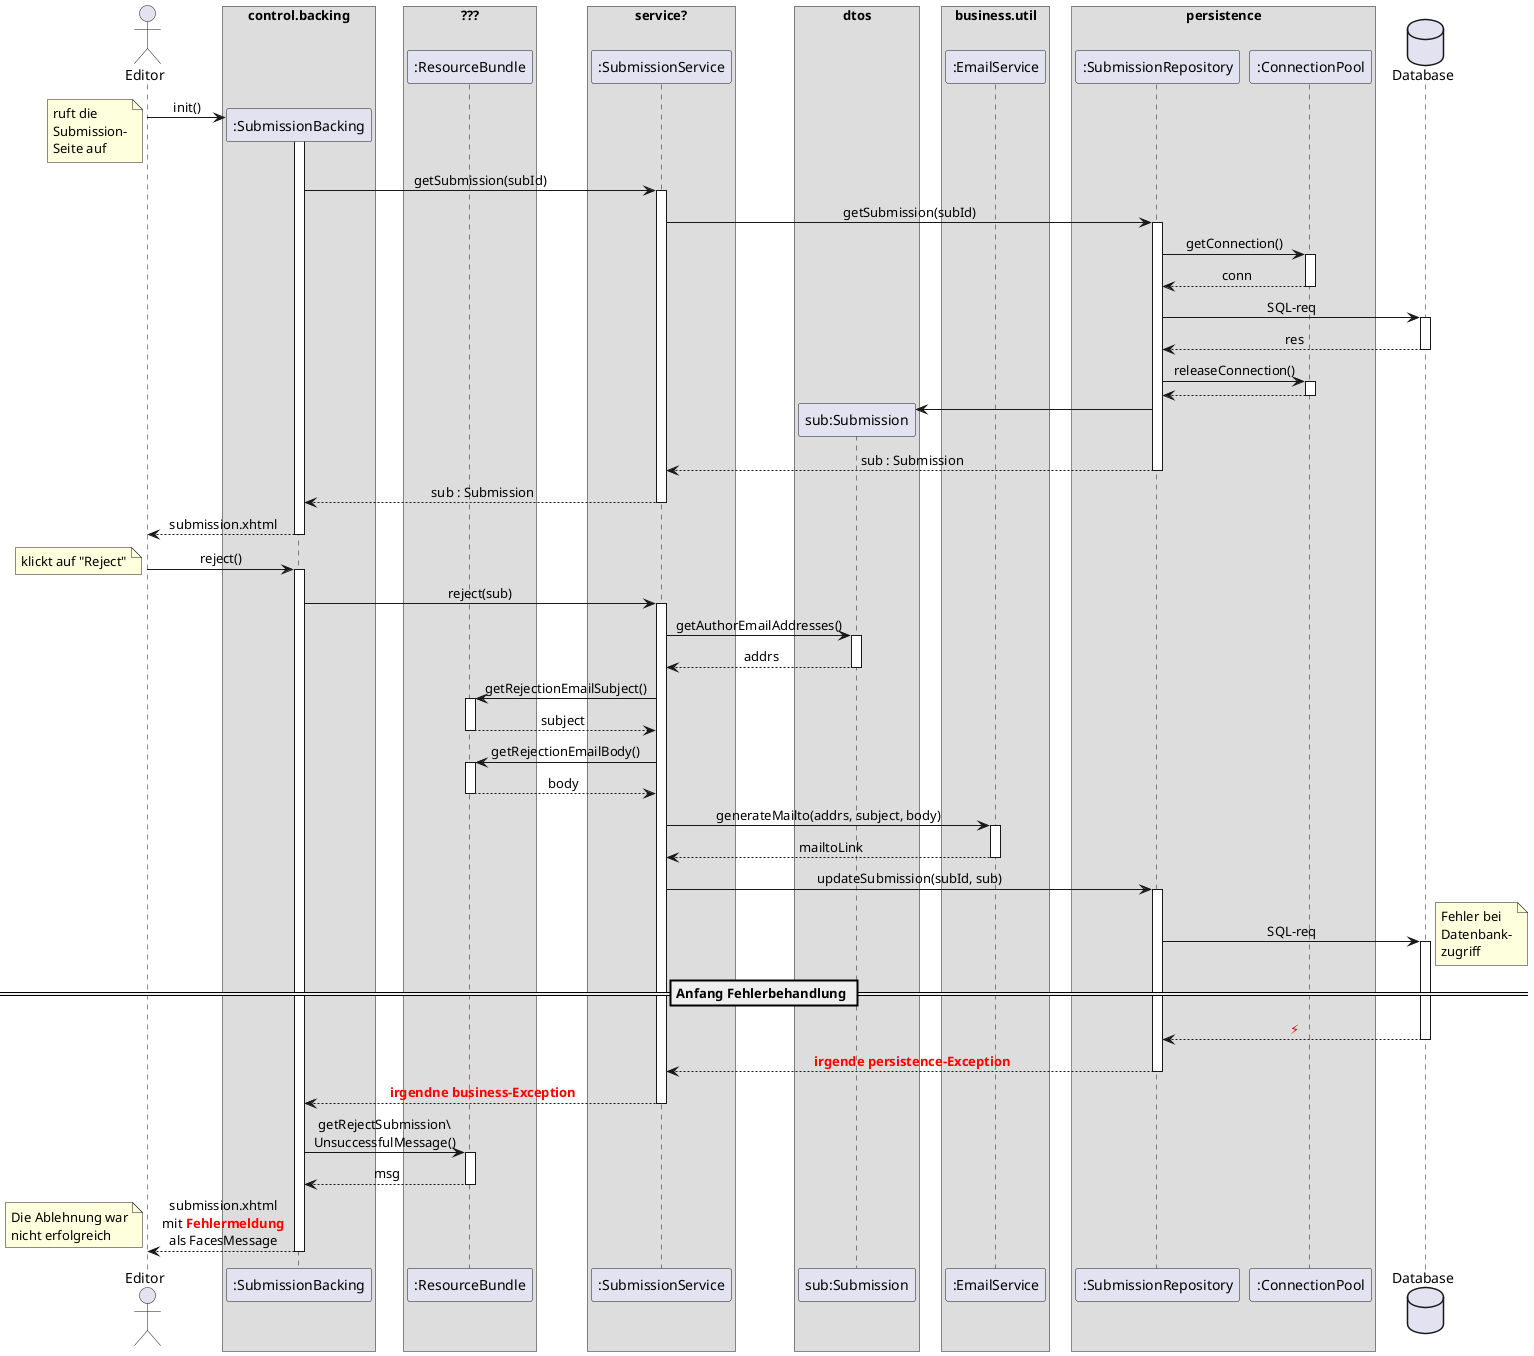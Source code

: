 @startuml
'https://plantuml.com/sequence-diagram

'!theme aws-orange
skinparam sequenceMessageAlign center
skinparam BoxPadding 10
'autonumber
'autoactivate on

actor Editor as editor
box "control.backing"
    participant ":SubmissionBacking" as subBacking
end box
box "???"
    participant ":ResourceBundle" as rscBundle
end box
box "service?"
    participant ":SubmissionService" as subService
end box
box "dtos"
    participant "sub:Submission" as sub
end box
box "business.util"
participant ":EmailService" as emailService
end box
box persistence
    participant ":SubmissionRepository" as subRepo
    participant ":ConnectionPool" as connPool
end box
database "Database" as db

editor -> subBacking ** : init()
note left
    ruft die
    Submission-
    Seite auf
end note
activate subBacking
        subBacking -> subService : getSubmission(subId)
        activate subService
            subService -> subRepo : getSubmission(subId)
            activate subRepo
                subRepo -> connPool : getConnection()
                activate connPool
                return conn
                subRepo -> db : SQL-req
                activate db
                return res
                subRepo -> connPool : releaseConnection()
                    activate connPool
                    return
                create sub
                subRepo -> sub
            return sub : Submission
        return sub : Submission
return submission.xhtml

editor -> subBacking : reject()
note left
    klickt auf "Reject"
end note
activate subBacking
    subBacking -> subService : reject(sub)
    activate subService
        subService -> sub : getAuthorEmailAddresses()
        activate sub
        return addrs
        subService -> rscBundle : getRejectionEmailSubject()
        activate rscBundle
        return subject
        subService -> rscBundle : getRejectionEmailBody()
        activate rscBundle
        return body

        subService -> emailService : generateMailto(addrs, subject, body)
        activate emailService
        return mailtoLink

        subService -> subRepo : updateSubmission(subId, sub)
        activate subRepo
            subRepo -> db : SQL-req
            activate db
            note right
                Fehler bei
                Datenbank-
                zugriff
            end note
== Anfang Fehlerbehandlung ==
            return <font color=red><b>⚡
        return <font color=red><b>irgende persistence-Exception
    return <font color=red><b>irgendne business-Exception

    subBacking -> rscBundle : getRejectSubmission\\\nUnsuccessfulMessage()
    activate rscBundle
    return msg

return submission.xhtml\nmit <font color=red><b>Fehlermeldung</b></font>\nals FacesMessage
note left
Die Ablehnung war
nicht erfolgreich
end note


@enduml